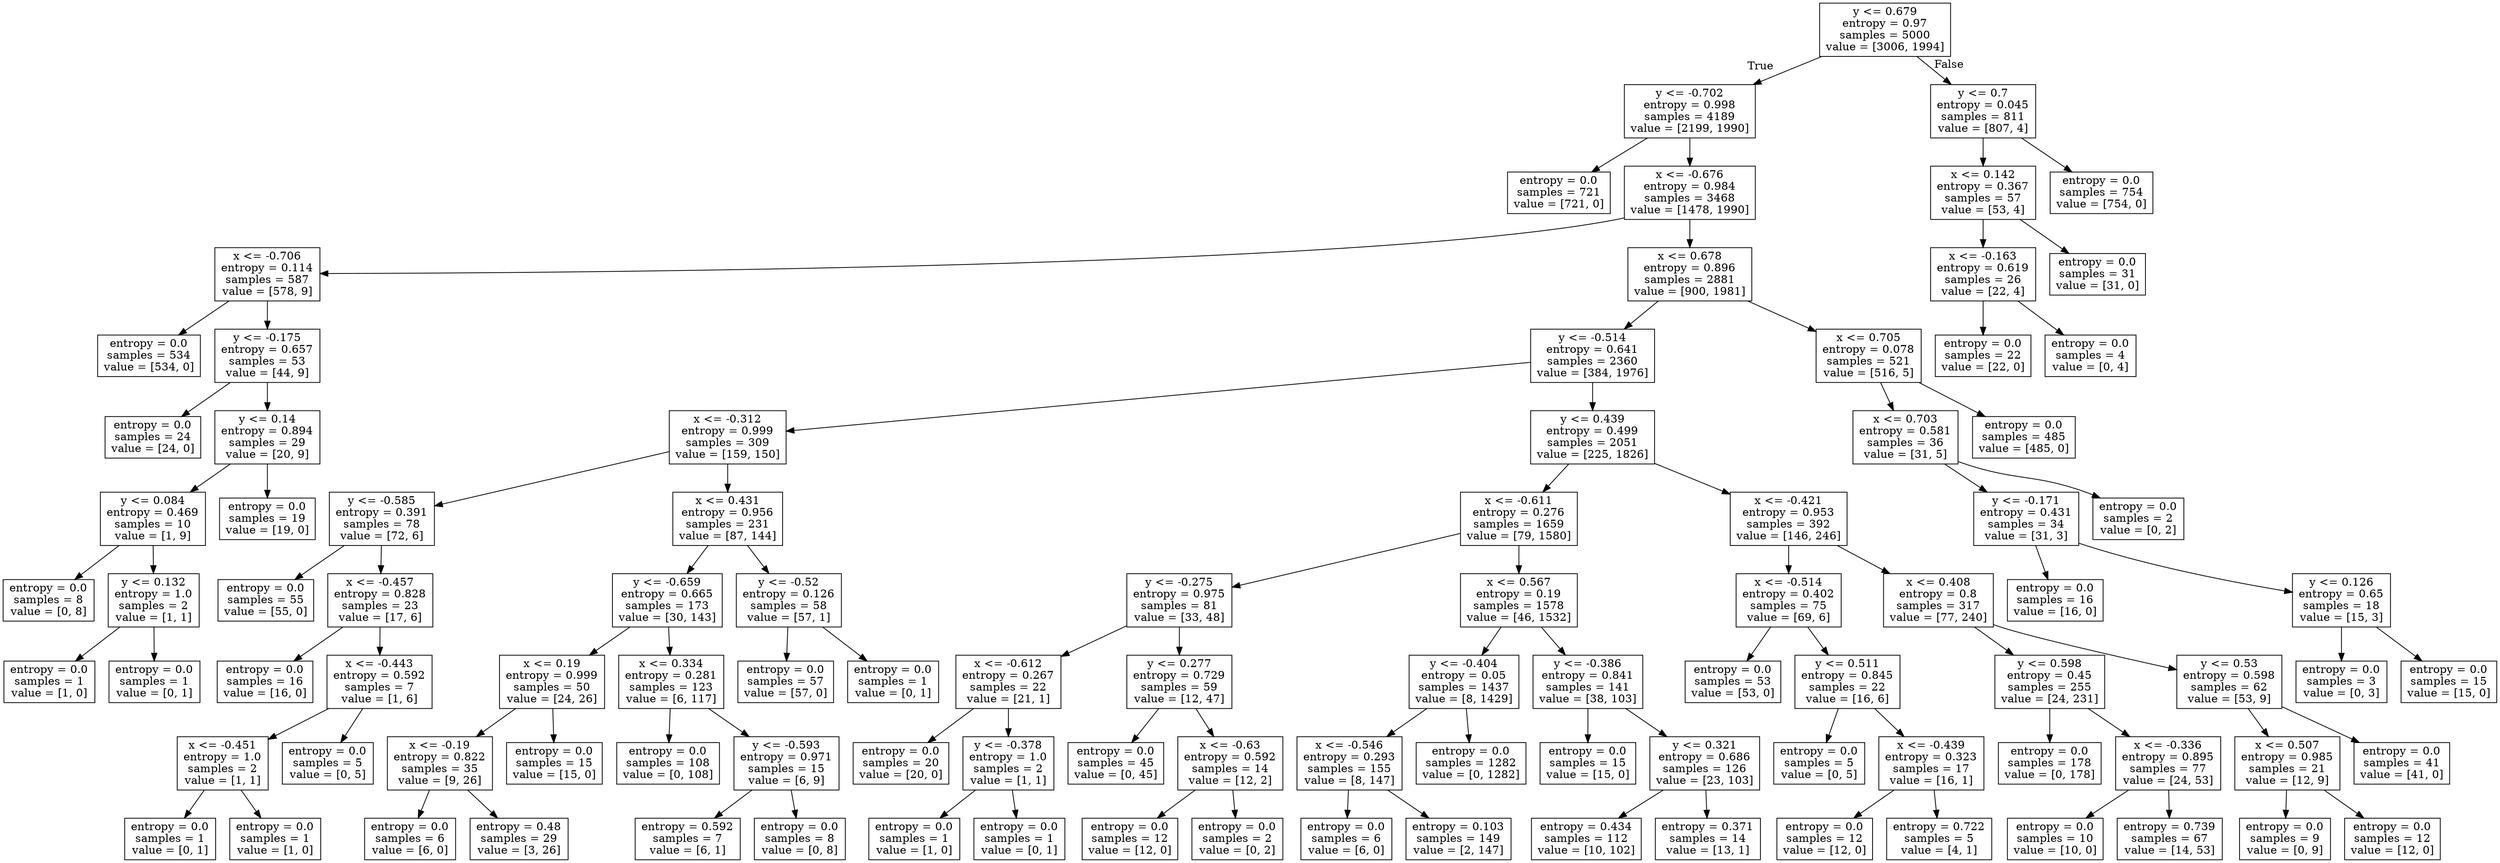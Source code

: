 digraph Tree {
node [shape=box] ;
0 [label="y <= 0.679\nentropy = 0.97\nsamples = 5000\nvalue = [3006, 1994]"] ;
1 [label="y <= -0.702\nentropy = 0.998\nsamples = 4189\nvalue = [2199, 1990]"] ;
0 -> 1 [labeldistance=2.5, labelangle=45, headlabel="True"] ;
2 [label="entropy = 0.0\nsamples = 721\nvalue = [721, 0]"] ;
1 -> 2 ;
3 [label="x <= -0.676\nentropy = 0.984\nsamples = 3468\nvalue = [1478, 1990]"] ;
1 -> 3 ;
4 [label="x <= -0.706\nentropy = 0.114\nsamples = 587\nvalue = [578, 9]"] ;
3 -> 4 ;
5 [label="entropy = 0.0\nsamples = 534\nvalue = [534, 0]"] ;
4 -> 5 ;
6 [label="y <= -0.175\nentropy = 0.657\nsamples = 53\nvalue = [44, 9]"] ;
4 -> 6 ;
7 [label="entropy = 0.0\nsamples = 24\nvalue = [24, 0]"] ;
6 -> 7 ;
8 [label="y <= 0.14\nentropy = 0.894\nsamples = 29\nvalue = [20, 9]"] ;
6 -> 8 ;
9 [label="y <= 0.084\nentropy = 0.469\nsamples = 10\nvalue = [1, 9]"] ;
8 -> 9 ;
10 [label="entropy = 0.0\nsamples = 8\nvalue = [0, 8]"] ;
9 -> 10 ;
11 [label="y <= 0.132\nentropy = 1.0\nsamples = 2\nvalue = [1, 1]"] ;
9 -> 11 ;
12 [label="entropy = 0.0\nsamples = 1\nvalue = [1, 0]"] ;
11 -> 12 ;
13 [label="entropy = 0.0\nsamples = 1\nvalue = [0, 1]"] ;
11 -> 13 ;
14 [label="entropy = 0.0\nsamples = 19\nvalue = [19, 0]"] ;
8 -> 14 ;
15 [label="x <= 0.678\nentropy = 0.896\nsamples = 2881\nvalue = [900, 1981]"] ;
3 -> 15 ;
16 [label="y <= -0.514\nentropy = 0.641\nsamples = 2360\nvalue = [384, 1976]"] ;
15 -> 16 ;
17 [label="x <= -0.312\nentropy = 0.999\nsamples = 309\nvalue = [159, 150]"] ;
16 -> 17 ;
18 [label="y <= -0.585\nentropy = 0.391\nsamples = 78\nvalue = [72, 6]"] ;
17 -> 18 ;
19 [label="entropy = 0.0\nsamples = 55\nvalue = [55, 0]"] ;
18 -> 19 ;
20 [label="x <= -0.457\nentropy = 0.828\nsamples = 23\nvalue = [17, 6]"] ;
18 -> 20 ;
21 [label="entropy = 0.0\nsamples = 16\nvalue = [16, 0]"] ;
20 -> 21 ;
22 [label="x <= -0.443\nentropy = 0.592\nsamples = 7\nvalue = [1, 6]"] ;
20 -> 22 ;
23 [label="x <= -0.451\nentropy = 1.0\nsamples = 2\nvalue = [1, 1]"] ;
22 -> 23 ;
24 [label="entropy = 0.0\nsamples = 1\nvalue = [0, 1]"] ;
23 -> 24 ;
25 [label="entropy = 0.0\nsamples = 1\nvalue = [1, 0]"] ;
23 -> 25 ;
26 [label="entropy = 0.0\nsamples = 5\nvalue = [0, 5]"] ;
22 -> 26 ;
27 [label="x <= 0.431\nentropy = 0.956\nsamples = 231\nvalue = [87, 144]"] ;
17 -> 27 ;
28 [label="y <= -0.659\nentropy = 0.665\nsamples = 173\nvalue = [30, 143]"] ;
27 -> 28 ;
29 [label="x <= 0.19\nentropy = 0.999\nsamples = 50\nvalue = [24, 26]"] ;
28 -> 29 ;
30 [label="x <= -0.19\nentropy = 0.822\nsamples = 35\nvalue = [9, 26]"] ;
29 -> 30 ;
31 [label="entropy = 0.0\nsamples = 6\nvalue = [6, 0]"] ;
30 -> 31 ;
32 [label="entropy = 0.48\nsamples = 29\nvalue = [3, 26]"] ;
30 -> 32 ;
33 [label="entropy = 0.0\nsamples = 15\nvalue = [15, 0]"] ;
29 -> 33 ;
34 [label="x <= 0.334\nentropy = 0.281\nsamples = 123\nvalue = [6, 117]"] ;
28 -> 34 ;
35 [label="entropy = 0.0\nsamples = 108\nvalue = [0, 108]"] ;
34 -> 35 ;
36 [label="y <= -0.593\nentropy = 0.971\nsamples = 15\nvalue = [6, 9]"] ;
34 -> 36 ;
37 [label="entropy = 0.592\nsamples = 7\nvalue = [6, 1]"] ;
36 -> 37 ;
38 [label="entropy = 0.0\nsamples = 8\nvalue = [0, 8]"] ;
36 -> 38 ;
39 [label="y <= -0.52\nentropy = 0.126\nsamples = 58\nvalue = [57, 1]"] ;
27 -> 39 ;
40 [label="entropy = 0.0\nsamples = 57\nvalue = [57, 0]"] ;
39 -> 40 ;
41 [label="entropy = 0.0\nsamples = 1\nvalue = [0, 1]"] ;
39 -> 41 ;
42 [label="y <= 0.439\nentropy = 0.499\nsamples = 2051\nvalue = [225, 1826]"] ;
16 -> 42 ;
43 [label="x <= -0.611\nentropy = 0.276\nsamples = 1659\nvalue = [79, 1580]"] ;
42 -> 43 ;
44 [label="y <= -0.275\nentropy = 0.975\nsamples = 81\nvalue = [33, 48]"] ;
43 -> 44 ;
45 [label="x <= -0.612\nentropy = 0.267\nsamples = 22\nvalue = [21, 1]"] ;
44 -> 45 ;
46 [label="entropy = 0.0\nsamples = 20\nvalue = [20, 0]"] ;
45 -> 46 ;
47 [label="y <= -0.378\nentropy = 1.0\nsamples = 2\nvalue = [1, 1]"] ;
45 -> 47 ;
48 [label="entropy = 0.0\nsamples = 1\nvalue = [1, 0]"] ;
47 -> 48 ;
49 [label="entropy = 0.0\nsamples = 1\nvalue = [0, 1]"] ;
47 -> 49 ;
50 [label="y <= 0.277\nentropy = 0.729\nsamples = 59\nvalue = [12, 47]"] ;
44 -> 50 ;
51 [label="entropy = 0.0\nsamples = 45\nvalue = [0, 45]"] ;
50 -> 51 ;
52 [label="x <= -0.63\nentropy = 0.592\nsamples = 14\nvalue = [12, 2]"] ;
50 -> 52 ;
53 [label="entropy = 0.0\nsamples = 12\nvalue = [12, 0]"] ;
52 -> 53 ;
54 [label="entropy = 0.0\nsamples = 2\nvalue = [0, 2]"] ;
52 -> 54 ;
55 [label="x <= 0.567\nentropy = 0.19\nsamples = 1578\nvalue = [46, 1532]"] ;
43 -> 55 ;
56 [label="y <= -0.404\nentropy = 0.05\nsamples = 1437\nvalue = [8, 1429]"] ;
55 -> 56 ;
57 [label="x <= -0.546\nentropy = 0.293\nsamples = 155\nvalue = [8, 147]"] ;
56 -> 57 ;
58 [label="entropy = 0.0\nsamples = 6\nvalue = [6, 0]"] ;
57 -> 58 ;
59 [label="entropy = 0.103\nsamples = 149\nvalue = [2, 147]"] ;
57 -> 59 ;
60 [label="entropy = 0.0\nsamples = 1282\nvalue = [0, 1282]"] ;
56 -> 60 ;
61 [label="y <= -0.386\nentropy = 0.841\nsamples = 141\nvalue = [38, 103]"] ;
55 -> 61 ;
62 [label="entropy = 0.0\nsamples = 15\nvalue = [15, 0]"] ;
61 -> 62 ;
63 [label="y <= 0.321\nentropy = 0.686\nsamples = 126\nvalue = [23, 103]"] ;
61 -> 63 ;
64 [label="entropy = 0.434\nsamples = 112\nvalue = [10, 102]"] ;
63 -> 64 ;
65 [label="entropy = 0.371\nsamples = 14\nvalue = [13, 1]"] ;
63 -> 65 ;
66 [label="x <= -0.421\nentropy = 0.953\nsamples = 392\nvalue = [146, 246]"] ;
42 -> 66 ;
67 [label="x <= -0.514\nentropy = 0.402\nsamples = 75\nvalue = [69, 6]"] ;
66 -> 67 ;
68 [label="entropy = 0.0\nsamples = 53\nvalue = [53, 0]"] ;
67 -> 68 ;
69 [label="y <= 0.511\nentropy = 0.845\nsamples = 22\nvalue = [16, 6]"] ;
67 -> 69 ;
70 [label="entropy = 0.0\nsamples = 5\nvalue = [0, 5]"] ;
69 -> 70 ;
71 [label="x <= -0.439\nentropy = 0.323\nsamples = 17\nvalue = [16, 1]"] ;
69 -> 71 ;
72 [label="entropy = 0.0\nsamples = 12\nvalue = [12, 0]"] ;
71 -> 72 ;
73 [label="entropy = 0.722\nsamples = 5\nvalue = [4, 1]"] ;
71 -> 73 ;
74 [label="x <= 0.408\nentropy = 0.8\nsamples = 317\nvalue = [77, 240]"] ;
66 -> 74 ;
75 [label="y <= 0.598\nentropy = 0.45\nsamples = 255\nvalue = [24, 231]"] ;
74 -> 75 ;
76 [label="entropy = 0.0\nsamples = 178\nvalue = [0, 178]"] ;
75 -> 76 ;
77 [label="x <= -0.336\nentropy = 0.895\nsamples = 77\nvalue = [24, 53]"] ;
75 -> 77 ;
78 [label="entropy = 0.0\nsamples = 10\nvalue = [10, 0]"] ;
77 -> 78 ;
79 [label="entropy = 0.739\nsamples = 67\nvalue = [14, 53]"] ;
77 -> 79 ;
80 [label="y <= 0.53\nentropy = 0.598\nsamples = 62\nvalue = [53, 9]"] ;
74 -> 80 ;
81 [label="x <= 0.507\nentropy = 0.985\nsamples = 21\nvalue = [12, 9]"] ;
80 -> 81 ;
82 [label="entropy = 0.0\nsamples = 9\nvalue = [0, 9]"] ;
81 -> 82 ;
83 [label="entropy = 0.0\nsamples = 12\nvalue = [12, 0]"] ;
81 -> 83 ;
84 [label="entropy = 0.0\nsamples = 41\nvalue = [41, 0]"] ;
80 -> 84 ;
85 [label="x <= 0.705\nentropy = 0.078\nsamples = 521\nvalue = [516, 5]"] ;
15 -> 85 ;
86 [label="x <= 0.703\nentropy = 0.581\nsamples = 36\nvalue = [31, 5]"] ;
85 -> 86 ;
87 [label="y <= -0.171\nentropy = 0.431\nsamples = 34\nvalue = [31, 3]"] ;
86 -> 87 ;
88 [label="entropy = 0.0\nsamples = 16\nvalue = [16, 0]"] ;
87 -> 88 ;
89 [label="y <= 0.126\nentropy = 0.65\nsamples = 18\nvalue = [15, 3]"] ;
87 -> 89 ;
90 [label="entropy = 0.0\nsamples = 3\nvalue = [0, 3]"] ;
89 -> 90 ;
91 [label="entropy = 0.0\nsamples = 15\nvalue = [15, 0]"] ;
89 -> 91 ;
92 [label="entropy = 0.0\nsamples = 2\nvalue = [0, 2]"] ;
86 -> 92 ;
93 [label="entropy = 0.0\nsamples = 485\nvalue = [485, 0]"] ;
85 -> 93 ;
94 [label="y <= 0.7\nentropy = 0.045\nsamples = 811\nvalue = [807, 4]"] ;
0 -> 94 [labeldistance=2.5, labelangle=-45, headlabel="False"] ;
95 [label="x <= 0.142\nentropy = 0.367\nsamples = 57\nvalue = [53, 4]"] ;
94 -> 95 ;
96 [label="x <= -0.163\nentropy = 0.619\nsamples = 26\nvalue = [22, 4]"] ;
95 -> 96 ;
97 [label="entropy = 0.0\nsamples = 22\nvalue = [22, 0]"] ;
96 -> 97 ;
98 [label="entropy = 0.0\nsamples = 4\nvalue = [0, 4]"] ;
96 -> 98 ;
99 [label="entropy = 0.0\nsamples = 31\nvalue = [31, 0]"] ;
95 -> 99 ;
100 [label="entropy = 0.0\nsamples = 754\nvalue = [754, 0]"] ;
94 -> 100 ;
}